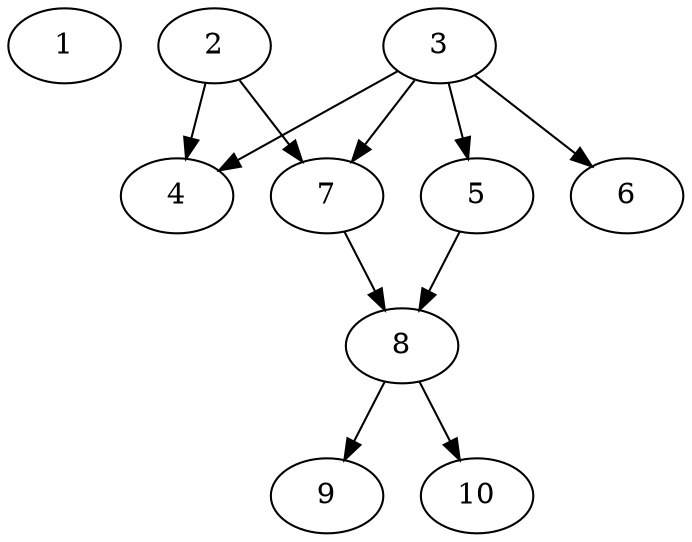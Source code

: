 // DAG automatically generated by daggen at Thu Oct  3 13:58:05 2019
// ./daggen --dot -n 10 --ccr 0.3 --fat 0.5 --regular 0.5 --density 0.5 --mindata 5242880 --maxdata 52428800 
digraph G {
  1 [size="116927147", alpha="0.05", expect_size="35078144"] 
  2 [size="85797547", alpha="0.10", expect_size="25739264"] 
  2 -> 4 [size ="25739264"]
  2 -> 7 [size ="25739264"]
  3 [size="58463573", alpha="0.10", expect_size="17539072"] 
  3 -> 4 [size ="17539072"]
  3 -> 5 [size ="17539072"]
  3 -> 6 [size ="17539072"]
  3 -> 7 [size ="17539072"]
  4 [size="31467520", alpha="0.14", expect_size="9440256"] 
  5 [size="39522987", alpha="0.06", expect_size="11856896"] 
  5 -> 8 [size ="11856896"]
  6 [size="28818773", alpha="0.04", expect_size="8645632"] 
  7 [size="148558507", alpha="0.13", expect_size="44567552"] 
  7 -> 8 [size ="44567552"]
  8 [size="92405760", alpha="0.03", expect_size="27721728"] 
  8 -> 9 [size ="27721728"]
  8 -> 10 [size ="27721728"]
  9 [size="115367253", alpha="0.19", expect_size="34610176"] 
  10 [size="69205333", alpha="0.00", expect_size="20761600"] 
}
